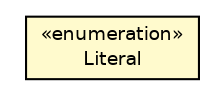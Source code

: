 #!/usr/local/bin/dot
#
# Class diagram 
# Generated by UMLGraph version R5_6 (http://www.umlgraph.org/)
#

digraph G {
	edge [fontname="Helvetica",fontsize=10,labelfontname="Helvetica",labelfontsize=10];
	node [fontname="Helvetica",fontsize=10,shape=plaintext];
	nodesep=0.25;
	ranksep=0.5;
	// net.ljcomputing.sql.literal.Literal
	c364 [label=<<table title="net.ljcomputing.sql.literal.Literal" border="0" cellborder="1" cellspacing="0" cellpadding="2" port="p" bgcolor="lemonChiffon" href="./Literal.html">
		<tr><td><table border="0" cellspacing="0" cellpadding="1">
<tr><td align="center" balign="center"> &#171;enumeration&#187; </td></tr>
<tr><td align="center" balign="center"> Literal </td></tr>
		</table></td></tr>
		</table>>, URL="./Literal.html", fontname="Helvetica", fontcolor="black", fontsize=9.0];
}

